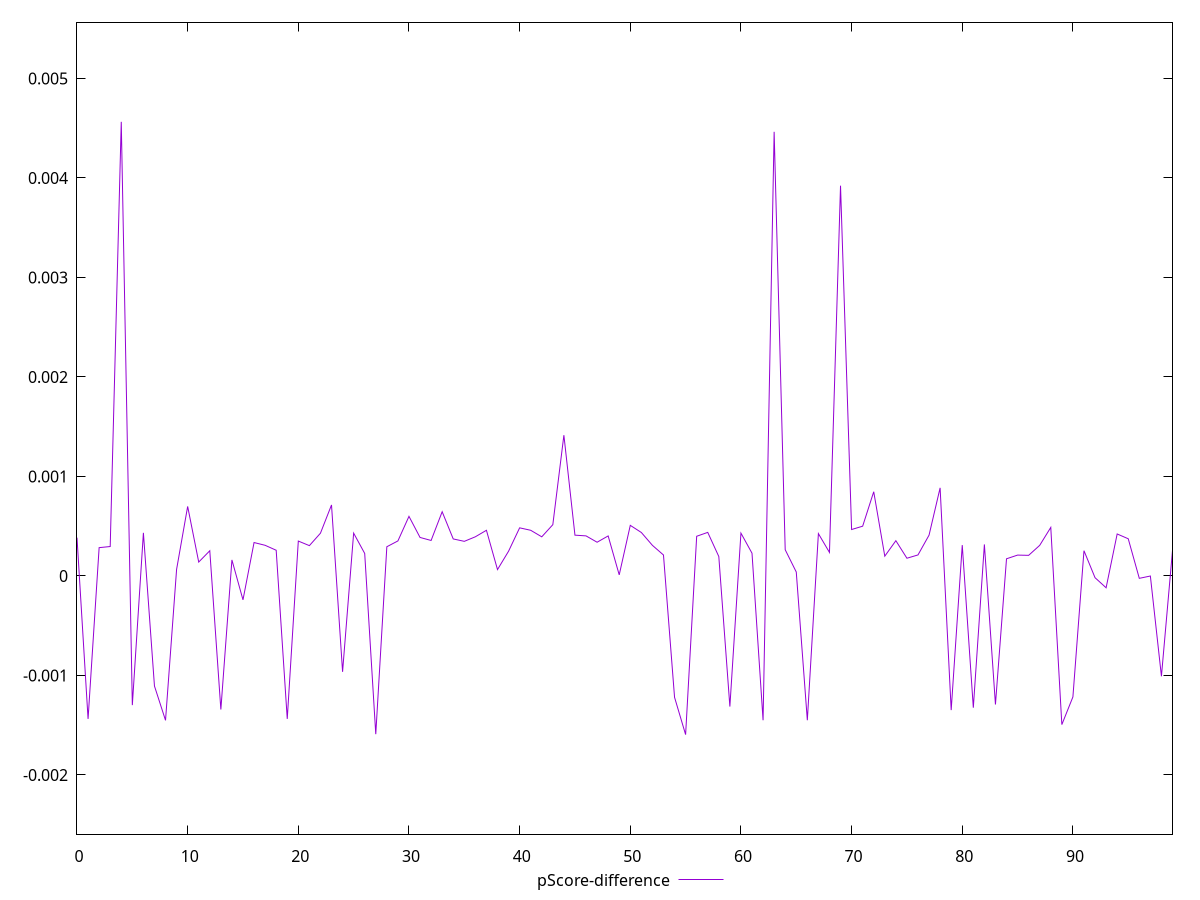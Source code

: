 reset

$pScoreDifference <<EOF
0 0.00038463155008040296
1 -0.0014367559672946364
2 0.0002846276910523169
3 0.0002958260558859147
4 0.004564200808670935
5 -0.001298245735130368
6 0.000433690126331052
7 -0.001106309153809262
8 -0.0014509819639654722
9 0.00006597189191776855
10 0.0006987063618485532
11 0.00013974126019118162
12 0.0002533477244544644
13 -0.0013423434137340064
14 0.00016117206155353593
15 -0.00024010163878534184
16 0.00033592287385060017
17 0.0003081285915905816
18 0.0002583717310248954
19 -0.001436193366786567
20 0.0003507512975673508
21 0.00030483125695375014
22 0.000429603233968243
23 0.0007136411174150734
24 -0.000963438319176382
25 0.00043039522164884693
26 0.00022629743751535238
27 -0.0015901182335725707
28 0.0002936058688612995
29 0.00035204298646980027
30 0.0005990370297951995
31 0.00038702349487496936
32 0.00035671957128736477
33 0.0006455130199681889
34 0.00037215164068788754
35 0.0003479118234739429
36 0.0003937322667796981
37 0.00045906948132385696
38 0.00006415872338611829
39 0.00024869702705027953
40 0.00048364558404113446
41 0.00045906948132385696
42 0.0003933798064914649
43 0.0005153617546133169
44 0.0014147314694036295
45 0.000409969826175258
46 0.0004028144228782702
47 0.00033900338723192626
48 0.0004022451196699726
49 0.000010983372200188204
50 0.0005086733261654517
51 0.00043687680798288643
52 0.0003077921384882585
53 0.00021070779481636472
54 -0.0012195517290426918
55 -0.0015945510526674724
56 0.00039892622875898655
57 0.0004379634306122069
58 0.00019538275687226193
59 -0.0013127321451103426
60 0.0004305045551189022
61 0.00022866304434910646
62 -0.0014501893288334424
63 0.004463504265207094
64 0.0002635877095675341
65 0.000039683559137257754
66 -0.0014496078602090814
67 0.00042558358276624
68 0.00023652421021054006
69 0.003922346865236681
70 0.00046666881055391386
71 0.0005002964314331868
72 0.0008465322940625162
73 0.00019905721038183423
74 0.0003543988488197789
75 0.00017818049522589675
76 0.00021127182292946835
77 0.00041020255126195983
78 0.0008854350882641724
79 -0.001348062233324834
80 0.0003099142246330098
81 -0.0013242100823027039
82 0.0003166663131848966
83 -0.0012918219822633994
84 0.00017262123586903912
85 0.00020975997796663683
86 0.00020719058468494402
87 0.0003077207231686561
88 0.00048786940710083583
89 -0.0014938879236325222
90 -0.0012155593092792374
91 0.0002539061592825107
92 -0.000017531381828852707
93 -0.00011876926102765382
94 0.00042201351695398716
95 0.0003738636103941071
96 -0.000023863214676780528
97 -5.504803384705909e-7
98 -0.0010082458161094678
99 0.0002558956682279876
EOF

set key outside below
set xrange [0:99]
set yrange [-0.0025945510526674724:0.005564200808670935]
set trange [-0.0025945510526674724:0.005564200808670935]
set terminal svg size 640, 500 enhanced background rgb 'white'
set output "reprap/cumulative-layout-shift/samples/pages+cached+noexternal+nomedia+nocss+nojs/pScore-difference/values.svg"

plot $pScoreDifference title "pScore-difference" with line

reset
